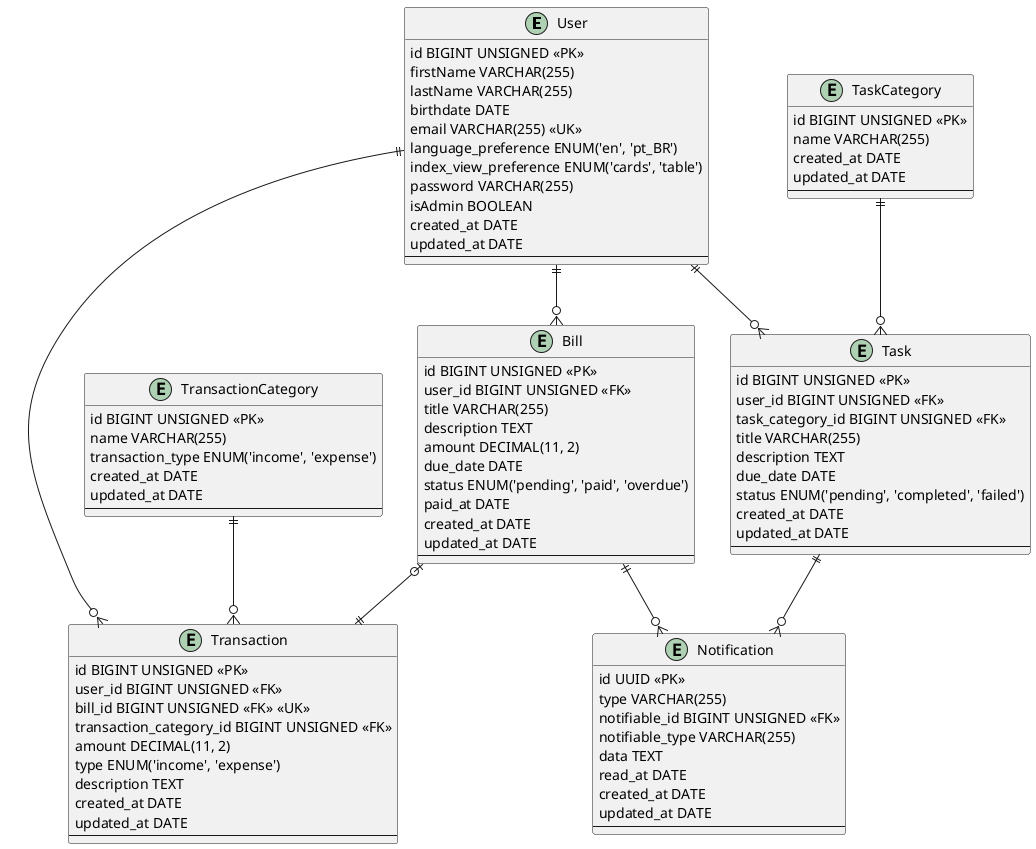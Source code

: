 @startuml erd

entity User {
    id BIGINT UNSIGNED <<PK>>
    firstName VARCHAR(255)
    lastName VARCHAR(255)
    birthdate DATE
    email VARCHAR(255) <<UK>>
    language_preference ENUM('en', 'pt_BR')
    index_view_preference ENUM('cards', 'table')
    password VARCHAR(255)
    isAdmin BOOLEAN
    created_at DATE
    updated_at DATE
    --
}

entity Transaction {
    id BIGINT UNSIGNED <<PK>>
    user_id BIGINT UNSIGNED <<FK>>
    bill_id BIGINT UNSIGNED <<FK>> <<UK>>
    transaction_category_id BIGINT UNSIGNED <<FK>>
    amount DECIMAL(11, 2)
    type ENUM('income', 'expense')
    description TEXT
    created_at DATE
    updated_at DATE
    --
}

entity Bill {
    id BIGINT UNSIGNED <<PK>>
    user_id BIGINT UNSIGNED <<FK>>
    title VARCHAR(255)
    description TEXT
    amount DECIMAL(11, 2)
    due_date DATE
    status ENUM('pending', 'paid', 'overdue')
    paid_at DATE
    created_at DATE
    updated_at DATE
    --
}

entity Notification {
    id UUID <<PK>>
    type VARCHAR(255)
    notifiable_id BIGINT UNSIGNED <<FK>>
    notifiable_type VARCHAR(255)
    data TEXT
    read_at DATE
    created_at DATE
    updated_at DATE
    --
}

entity Task {
    id BIGINT UNSIGNED <<PK>>
    user_id BIGINT UNSIGNED <<FK>>
    task_category_id BIGINT UNSIGNED <<FK>>
    title VARCHAR(255)
    description TEXT
    due_date DATE
    status ENUM('pending', 'completed', 'failed')
    created_at DATE
    updated_at DATE
    --
}

entity TransactionCategory {
    id BIGINT UNSIGNED <<PK>>
    name VARCHAR(255)
    transaction_type ENUM('income', 'expense')
    created_at DATE
    updated_at DATE
    --
}

entity TaskCategory {
    id BIGINT UNSIGNED <<PK>>
    name VARCHAR(255)
    created_at DATE
    updated_at DATE
    --
}


User ||--o{ Transaction
User ||--o{ Bill
Bill ||--o{ Notification
Task ||--o{ Notification
User ||--o{ Task
TaskCategory ||--o{ Task
TransactionCategory ||--o{ Transaction
Bill |o--|| Transaction

@enduml
